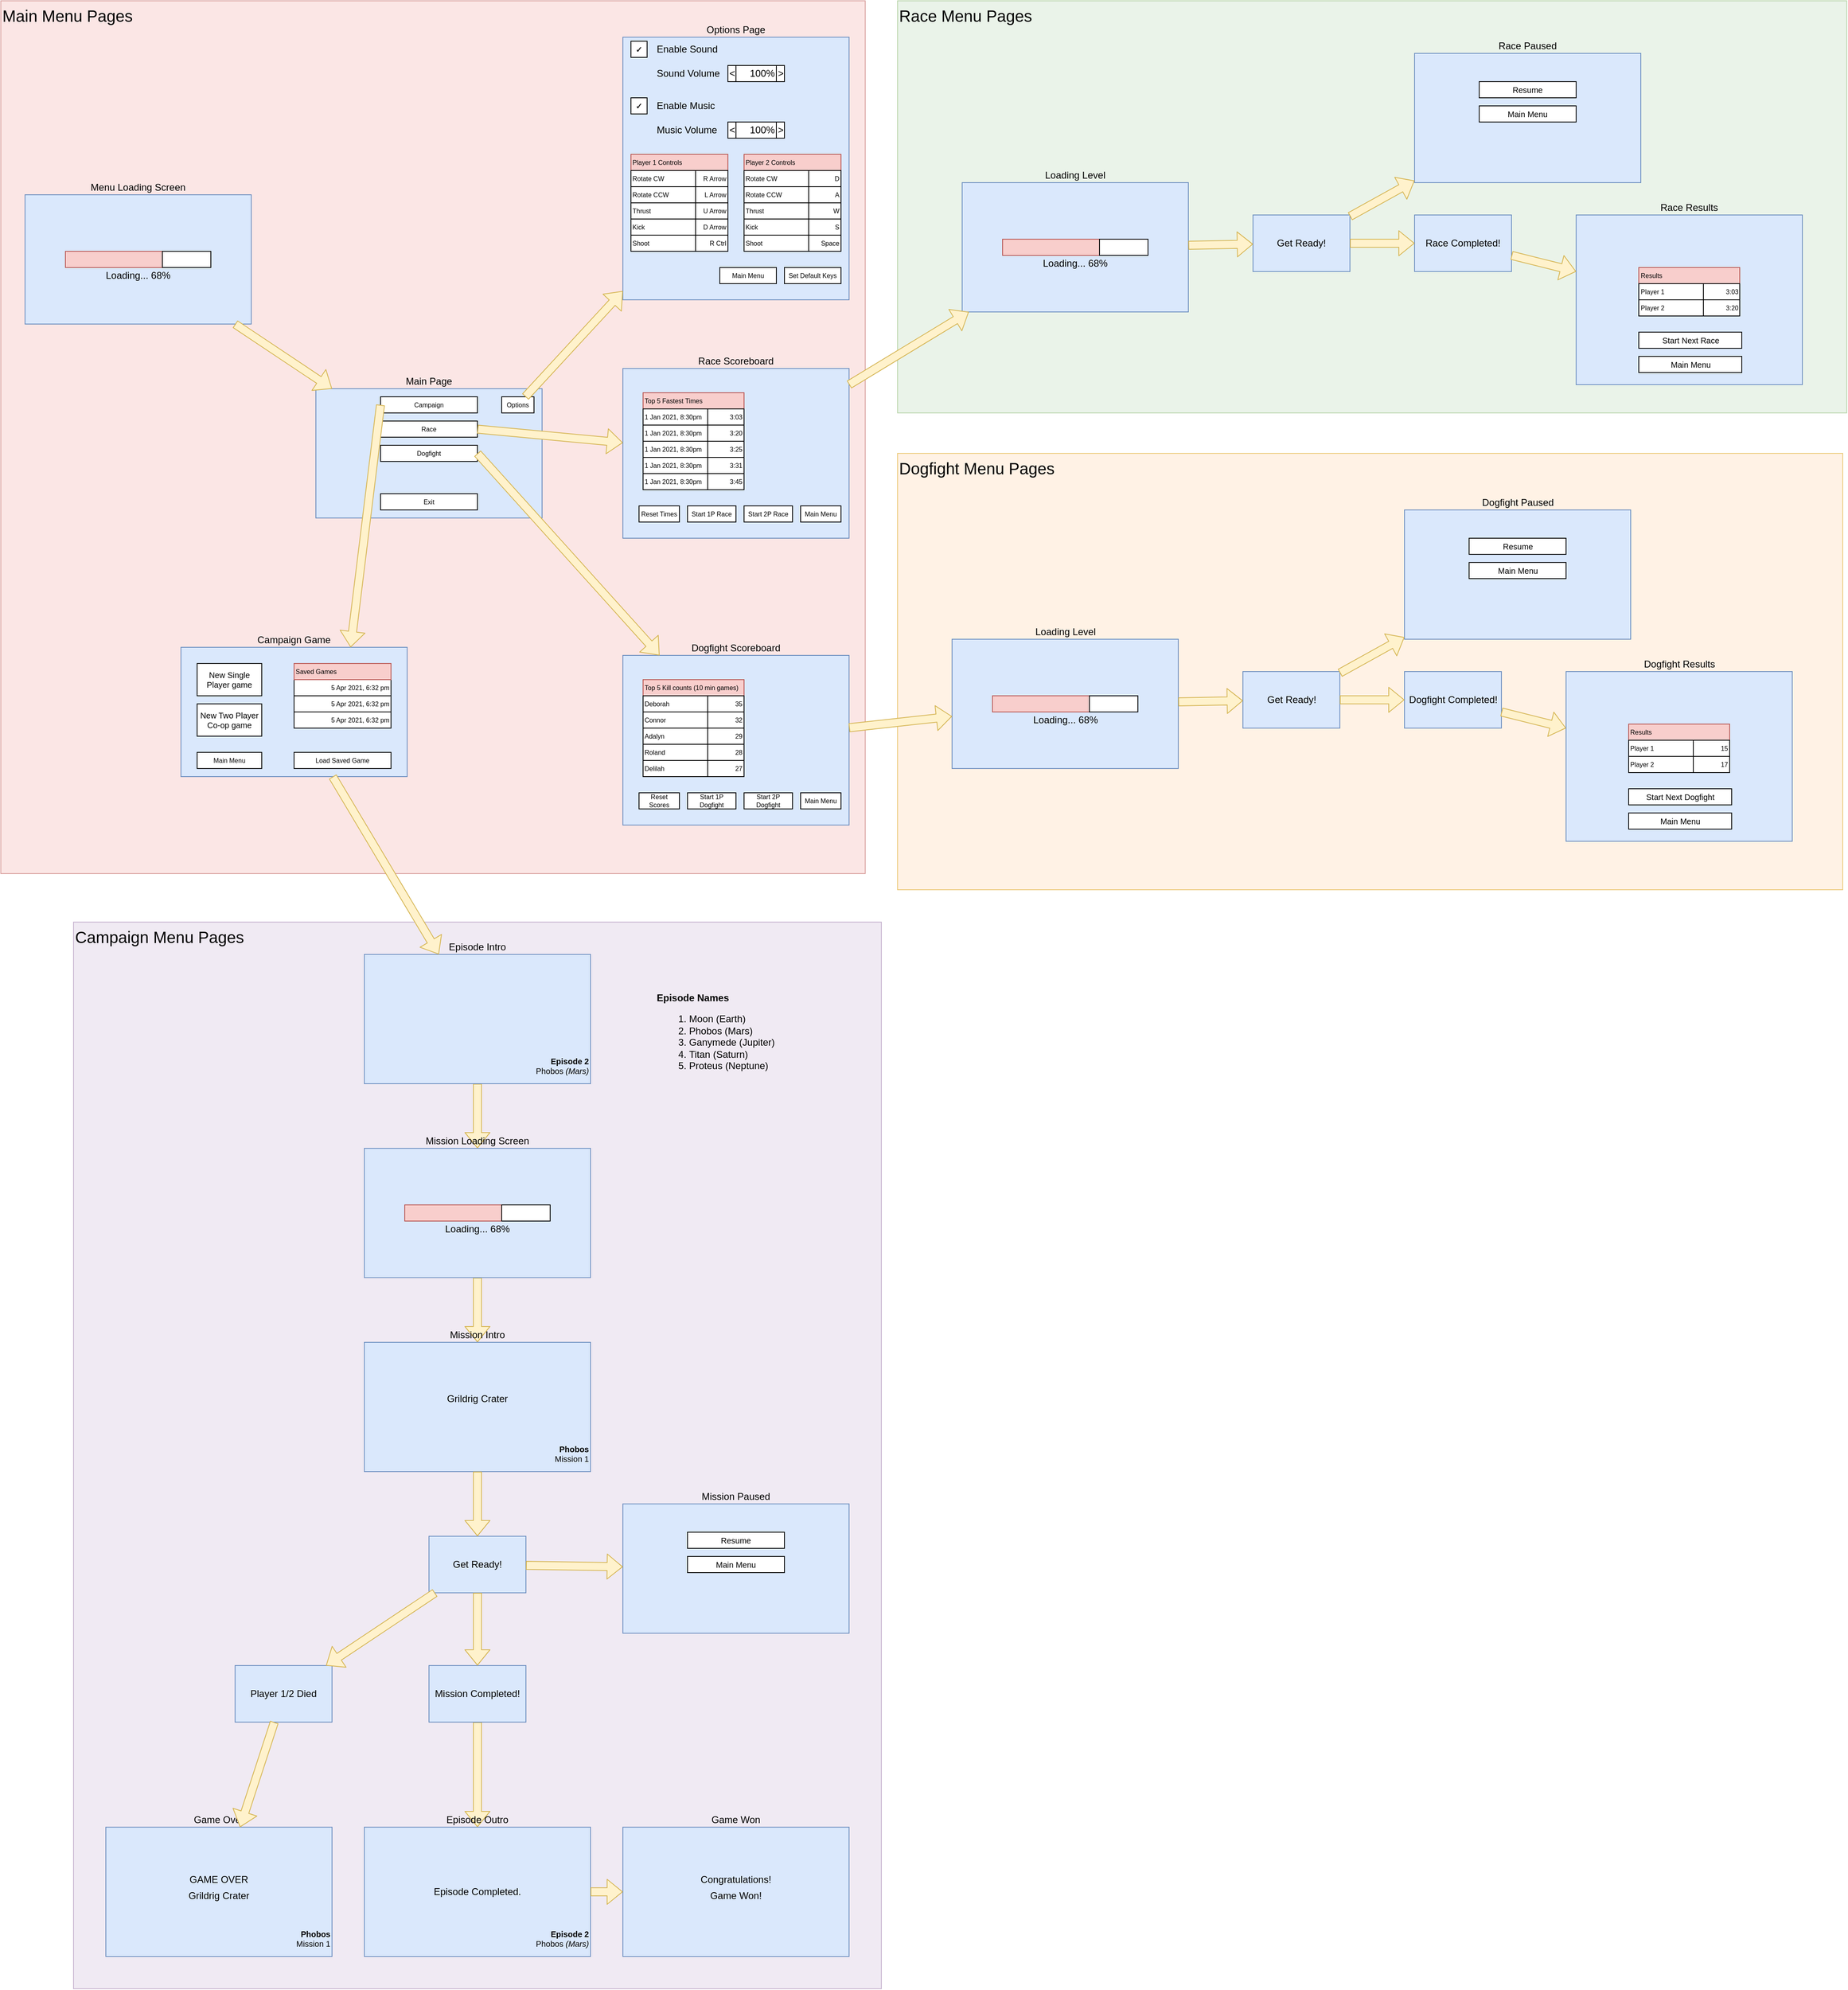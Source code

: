 <mxfile version="15.2.7" type="device"><diagram id="BIoFn7b6E6a0f0abZGOr" name="Page-1"><mxGraphModel dx="2031" dy="2331" grid="1" gridSize="10" guides="1" tooltips="1" connect="1" arrows="1" fold="1" page="1" pageScale="1" pageWidth="850" pageHeight="1100" math="0" shadow="0"><root><mxCell id="0"/><mxCell id="1" parent="0"/><mxCell id="xV7xdSCXI7Zi-Bs2GTzr-206" value="Campaign Menu Pages" style="rounded=0;whiteSpace=wrap;html=1;labelBackgroundColor=none;fontSize=20;fillColor=#e1d5e7;align=left;verticalAlign=top;strokeColor=#9673a6;opacity=50;" parent="1" vertex="1"><mxGeometry x="120" y="80" width="1000" height="1320" as="geometry"/></mxCell><mxCell id="xV7xdSCXI7Zi-Bs2GTzr-191" value="" style="shape=flexArrow;endArrow=classic;html=1;fillColor=#fff2cc;strokeColor=#d6b656;" parent="1" source="xV7xdSCXI7Zi-Bs2GTzr-157" target="xV7xdSCXI7Zi-Bs2GTzr-162" edge="1"><mxGeometry width="50" height="50" relative="1" as="geometry"><mxPoint x="748.333" y="50" as="sourcePoint"/><mxPoint x="681.667" y="130" as="targetPoint"/></mxGeometry></mxCell><mxCell id="xV7xdSCXI7Zi-Bs2GTzr-192" value="" style="shape=flexArrow;endArrow=classic;html=1;fillColor=#fff2cc;strokeColor=#d6b656;" parent="1" source="xV7xdSCXI7Zi-Bs2GTzr-162" target="xV7xdSCXI7Zi-Bs2GTzr-167" edge="1"><mxGeometry width="50" height="50" relative="1" as="geometry"><mxPoint x="604.5" y="520" as="sourcePoint"/><mxPoint x="604.5" y="600" as="targetPoint"/></mxGeometry></mxCell><mxCell id="xV7xdSCXI7Zi-Bs2GTzr-200" value="" style="shape=flexArrow;endArrow=classic;html=1;fillColor=#fff2cc;strokeColor=#d6b656;" parent="1" source="xV7xdSCXI7Zi-Bs2GTzr-171" target="xV7xdSCXI7Zi-Bs2GTzr-183" edge="1"><mxGeometry width="50" height="50" relative="1" as="geometry"><mxPoint x="544.31" y="1100" as="sourcePoint"/><mxPoint x="544.31" y="1190" as="targetPoint"/></mxGeometry></mxCell><mxCell id="xV7xdSCXI7Zi-Bs2GTzr-183" value="Episode Outro" style="rounded=0;whiteSpace=wrap;html=1;labelPosition=center;verticalLabelPosition=top;align=center;verticalAlign=bottom;fillColor=#dae8fc;strokeColor=#6c8ebf;" parent="1" vertex="1"><mxGeometry x="480" y="1200" width="280" height="160" as="geometry"/></mxCell><mxCell id="xV7xdSCXI7Zi-Bs2GTzr-186" value="Game Won" style="rounded=0;whiteSpace=wrap;html=1;labelPosition=center;verticalLabelPosition=top;align=center;verticalAlign=bottom;fillColor=#dae8fc;strokeColor=#6c8ebf;" parent="1" vertex="1"><mxGeometry x="800" y="1200" width="280" height="160" as="geometry"/></mxCell><mxCell id="xV7xdSCXI7Zi-Bs2GTzr-172" value="Mission Paused" style="rounded=0;whiteSpace=wrap;html=1;labelPosition=center;verticalLabelPosition=top;align=center;verticalAlign=bottom;fillColor=#dae8fc;strokeColor=#6c8ebf;" parent="1" vertex="1"><mxGeometry x="800" y="800" width="280" height="160" as="geometry"/></mxCell><mxCell id="xV7xdSCXI7Zi-Bs2GTzr-176" value="Game Over" style="rounded=0;whiteSpace=wrap;html=1;labelPosition=center;verticalLabelPosition=top;align=center;verticalAlign=bottom;fillColor=#dae8fc;strokeColor=#6c8ebf;" parent="1" vertex="1"><mxGeometry x="160" y="1200" width="280" height="160" as="geometry"/></mxCell><mxCell id="xV7xdSCXI7Zi-Bs2GTzr-157" value="Episode Intro" style="rounded=0;whiteSpace=wrap;html=1;labelPosition=center;verticalLabelPosition=top;align=center;verticalAlign=bottom;fillColor=#dae8fc;strokeColor=#6c8ebf;" parent="1" vertex="1"><mxGeometry x="480" y="120" width="280" height="160" as="geometry"/></mxCell><mxCell id="xV7xdSCXI7Zi-Bs2GTzr-162" value="Mission Loading Screen" style="rounded=0;whiteSpace=wrap;html=1;labelPosition=center;verticalLabelPosition=top;align=center;verticalAlign=bottom;fillColor=#dae8fc;strokeColor=#6c8ebf;" parent="1" vertex="1"><mxGeometry x="480" y="360" width="280" height="160" as="geometry"/></mxCell><mxCell id="xV7xdSCXI7Zi-Bs2GTzr-167" value="Mission Intro" style="rounded=0;whiteSpace=wrap;html=1;labelPosition=center;verticalLabelPosition=top;align=center;verticalAlign=bottom;fillColor=#dae8fc;strokeColor=#6c8ebf;" parent="1" vertex="1"><mxGeometry x="480" y="600" width="280" height="160" as="geometry"/></mxCell><mxCell id="xV7xdSCXI7Zi-Bs2GTzr-205" value="Dogfight Menu Pages" style="rounded=0;whiteSpace=wrap;html=1;labelBackgroundColor=none;fontSize=20;fillColor=#ffe6cc;align=left;verticalAlign=top;strokeColor=#d79b00;opacity=50;" parent="1" vertex="1"><mxGeometry x="1140" y="-500" width="1170" height="540" as="geometry"/></mxCell><mxCell id="xV7xdSCXI7Zi-Bs2GTzr-204" value="Race Menu Pages" style="rounded=0;whiteSpace=wrap;html=1;labelBackgroundColor=none;fontSize=20;fillColor=#d5e8d4;align=left;verticalAlign=top;strokeColor=#82b366;opacity=50;" parent="1" vertex="1"><mxGeometry x="1140" y="-1060" width="1175" height="510" as="geometry"/></mxCell><mxCell id="xV7xdSCXI7Zi-Bs2GTzr-201" value="Main Menu Pages" style="rounded=0;whiteSpace=wrap;html=1;labelBackgroundColor=none;fontSize=20;fillColor=#f8cecc;align=left;verticalAlign=top;strokeColor=#b85450;opacity=50;" parent="1" vertex="1"><mxGeometry x="30" y="-1060" width="1070" height="1080" as="geometry"/></mxCell><mxCell id="xV7xdSCXI7Zi-Bs2GTzr-1" value="Menu Loading Screen" style="rounded=0;whiteSpace=wrap;html=1;labelPosition=center;verticalLabelPosition=top;align=center;verticalAlign=bottom;fillColor=#dae8fc;strokeColor=#6c8ebf;" parent="1" vertex="1"><mxGeometry x="60" y="-820" width="280" height="160" as="geometry"/></mxCell><mxCell id="xV7xdSCXI7Zi-Bs2GTzr-2" value="" style="rounded=0;whiteSpace=wrap;html=1;fillColor=#f8cecc;strokeColor=#b85450;" parent="1" vertex="1"><mxGeometry x="110" y="-750" width="120" height="20" as="geometry"/></mxCell><mxCell id="xV7xdSCXI7Zi-Bs2GTzr-3" value="" style="rounded=0;whiteSpace=wrap;html=1;" parent="1" vertex="1"><mxGeometry x="230" y="-750" width="60" height="20" as="geometry"/></mxCell><mxCell id="xV7xdSCXI7Zi-Bs2GTzr-4" value="Loading... 68%" style="text;html=1;strokeColor=none;fillColor=none;align=center;verticalAlign=middle;whiteSpace=wrap;rounded=0;" parent="1" vertex="1"><mxGeometry x="110" y="-730" width="180" height="20" as="geometry"/></mxCell><mxCell id="xV7xdSCXI7Zi-Bs2GTzr-5" value="Main Page" style="rounded=0;whiteSpace=wrap;html=1;labelPosition=center;verticalLabelPosition=top;align=center;verticalAlign=bottom;fillColor=#dae8fc;strokeColor=#6c8ebf;" parent="1" vertex="1"><mxGeometry x="420" y="-580" width="280" height="160" as="geometry"/></mxCell><mxCell id="xV7xdSCXI7Zi-Bs2GTzr-6" value="" style="shape=flexArrow;endArrow=classic;html=1;fillColor=#fff2cc;strokeColor=#d6b656;" parent="1" source="xV7xdSCXI7Zi-Bs2GTzr-1" target="xV7xdSCXI7Zi-Bs2GTzr-5" edge="1"><mxGeometry width="50" height="50" relative="1" as="geometry"><mxPoint x="430" y="-250" as="sourcePoint"/><mxPoint x="480" y="-300" as="targetPoint"/></mxGeometry></mxCell><mxCell id="xV7xdSCXI7Zi-Bs2GTzr-7" value="&lt;font style=&quot;font-size: 8px;&quot;&gt;Campaign&lt;/font&gt;" style="rounded=0;whiteSpace=wrap;html=1;fontSize=8;" parent="1" vertex="1"><mxGeometry x="500" y="-570" width="120" height="20" as="geometry"/></mxCell><mxCell id="xV7xdSCXI7Zi-Bs2GTzr-9" value="&lt;font style=&quot;font-size: 8px;&quot;&gt;Race&lt;/font&gt;" style="rounded=0;whiteSpace=wrap;html=1;fontSize=8;" parent="1" vertex="1"><mxGeometry x="500" y="-540" width="120" height="20" as="geometry"/></mxCell><mxCell id="xV7xdSCXI7Zi-Bs2GTzr-10" value="&lt;font style=&quot;font-size: 8px;&quot;&gt;Dogfight&lt;/font&gt;" style="rounded=0;whiteSpace=wrap;html=1;fontSize=8;" parent="1" vertex="1"><mxGeometry x="500" y="-510" width="120" height="20" as="geometry"/></mxCell><mxCell id="xV7xdSCXI7Zi-Bs2GTzr-11" value="&lt;font style=&quot;font-size: 8px;&quot;&gt;Options&lt;/font&gt;" style="rounded=0;whiteSpace=wrap;html=1;fontSize=8;" parent="1" vertex="1"><mxGeometry x="650" y="-570" width="40" height="20" as="geometry"/></mxCell><mxCell id="xV7xdSCXI7Zi-Bs2GTzr-12" value="&lt;font style=&quot;font-size: 8px;&quot;&gt;Exit&lt;/font&gt;" style="rounded=0;whiteSpace=wrap;html=1;fontSize=8;" parent="1" vertex="1"><mxGeometry x="500" y="-450" width="120" height="20" as="geometry"/></mxCell><mxCell id="xV7xdSCXI7Zi-Bs2GTzr-13" value="Options Page" style="rounded=0;whiteSpace=wrap;html=1;labelPosition=center;verticalLabelPosition=top;align=center;verticalAlign=bottom;fillColor=#dae8fc;strokeColor=#6c8ebf;" parent="1" vertex="1"><mxGeometry x="800" y="-1015" width="280" height="325" as="geometry"/></mxCell><mxCell id="xV7xdSCXI7Zi-Bs2GTzr-14" value="" style="shape=flexArrow;endArrow=classic;html=1;fillColor=#fff2cc;strokeColor=#d6b656;" parent="1" source="xV7xdSCXI7Zi-Bs2GTzr-11" target="xV7xdSCXI7Zi-Bs2GTzr-13" edge="1"><mxGeometry width="50" height="50" relative="1" as="geometry"><mxPoint x="730" y="-370" as="sourcePoint"/><mxPoint x="780" y="-420" as="targetPoint"/></mxGeometry></mxCell><mxCell id="xV7xdSCXI7Zi-Bs2GTzr-15" value="&lt;span style=&quot;color: rgb(34 , 34 , 34) ; font-family: &amp;#34;arial&amp;#34; , sans-serif ; font-weight: 700&quot;&gt;&lt;font style=&quot;font-size: 10px&quot;&gt;✓&lt;/font&gt;&lt;/span&gt;" style="rounded=0;whiteSpace=wrap;html=1;fillColor=default;labelBackgroundColor=none;" parent="1" vertex="1"><mxGeometry x="810" y="-1010" width="20" height="20" as="geometry"/></mxCell><mxCell id="xV7xdSCXI7Zi-Bs2GTzr-16" value="Enable Sound" style="text;html=1;strokeColor=none;fillColor=none;align=left;verticalAlign=middle;whiteSpace=wrap;rounded=0;" parent="1" vertex="1"><mxGeometry x="840" y="-1010" width="90" height="20" as="geometry"/></mxCell><mxCell id="xV7xdSCXI7Zi-Bs2GTzr-17" value="&amp;lt;" style="rounded=0;whiteSpace=wrap;html=1;align=left;" parent="1" vertex="1"><mxGeometry x="930" y="-980" width="10" height="20" as="geometry"/></mxCell><mxCell id="xV7xdSCXI7Zi-Bs2GTzr-18" value="100%" style="rounded=0;whiteSpace=wrap;html=1;align=right;" parent="1" vertex="1"><mxGeometry x="940" y="-980" width="50" height="20" as="geometry"/></mxCell><mxCell id="xV7xdSCXI7Zi-Bs2GTzr-19" value="&amp;gt;" style="rounded=0;whiteSpace=wrap;html=1;align=left;" parent="1" vertex="1"><mxGeometry x="990" y="-980" width="10" height="20" as="geometry"/></mxCell><mxCell id="xV7xdSCXI7Zi-Bs2GTzr-20" value="Sound Volume" style="text;html=1;strokeColor=none;fillColor=none;align=left;verticalAlign=middle;whiteSpace=wrap;rounded=0;" parent="1" vertex="1"><mxGeometry x="840" y="-980" width="90" height="20" as="geometry"/></mxCell><mxCell id="xV7xdSCXI7Zi-Bs2GTzr-21" value="&lt;span style=&quot;color: rgb(34 , 34 , 34) ; font-family: &amp;#34;arial&amp;#34; , sans-serif ; font-weight: 700 ; background-color: rgb(255 , 255 , 255)&quot;&gt;&lt;font style=&quot;font-size: 10px&quot;&gt;✓&lt;/font&gt;&lt;/span&gt;" style="rounded=0;whiteSpace=wrap;html=1;" parent="1" vertex="1"><mxGeometry x="810" y="-940" width="20" height="20" as="geometry"/></mxCell><mxCell id="xV7xdSCXI7Zi-Bs2GTzr-22" value="Enable Music" style="text;html=1;strokeColor=none;fillColor=none;align=left;verticalAlign=middle;whiteSpace=wrap;rounded=0;" parent="1" vertex="1"><mxGeometry x="840" y="-940" width="90" height="20" as="geometry"/></mxCell><mxCell id="xV7xdSCXI7Zi-Bs2GTzr-23" value="&amp;lt;" style="rounded=0;whiteSpace=wrap;html=1;align=left;" parent="1" vertex="1"><mxGeometry x="930" y="-910" width="10" height="20" as="geometry"/></mxCell><mxCell id="xV7xdSCXI7Zi-Bs2GTzr-24" value="100%" style="rounded=0;whiteSpace=wrap;html=1;align=right;" parent="1" vertex="1"><mxGeometry x="940" y="-910" width="50" height="20" as="geometry"/></mxCell><mxCell id="xV7xdSCXI7Zi-Bs2GTzr-25" value="&amp;gt;" style="rounded=0;whiteSpace=wrap;html=1;align=left;" parent="1" vertex="1"><mxGeometry x="990" y="-910" width="10" height="20" as="geometry"/></mxCell><mxCell id="xV7xdSCXI7Zi-Bs2GTzr-26" value="Music Volume" style="text;html=1;strokeColor=none;fillColor=none;align=left;verticalAlign=middle;whiteSpace=wrap;rounded=0;" parent="1" vertex="1"><mxGeometry x="840" y="-910" width="90" height="20" as="geometry"/></mxCell><mxCell id="xV7xdSCXI7Zi-Bs2GTzr-27" value="Player 1 Controls" style="rounded=0;whiteSpace=wrap;html=1;align=left;fillColor=#f8cecc;strokeColor=#b85450;fontSize=8;" parent="1" vertex="1"><mxGeometry x="810" y="-870" width="120" height="20" as="geometry"/></mxCell><mxCell id="xV7xdSCXI7Zi-Bs2GTzr-28" value="Player 2 Controls" style="rounded=0;whiteSpace=wrap;html=1;align=left;fillColor=#f8cecc;strokeColor=#b85450;fontSize=8;" parent="1" vertex="1"><mxGeometry x="950" y="-870" width="120" height="20" as="geometry"/></mxCell><mxCell id="xV7xdSCXI7Zi-Bs2GTzr-29" value="Rotate CW" style="rounded=0;whiteSpace=wrap;html=1;align=left;fontSize=8;" parent="1" vertex="1"><mxGeometry x="810" y="-850" width="80" height="20" as="geometry"/></mxCell><mxCell id="xV7xdSCXI7Zi-Bs2GTzr-30" value="R Arrow" style="rounded=0;whiteSpace=wrap;html=1;align=right;fontSize=8;" parent="1" vertex="1"><mxGeometry x="890" y="-850" width="40" height="20" as="geometry"/></mxCell><mxCell id="xV7xdSCXI7Zi-Bs2GTzr-31" value="Rotate CCW" style="rounded=0;whiteSpace=wrap;html=1;align=left;fontSize=8;" parent="1" vertex="1"><mxGeometry x="810" y="-830" width="80" height="20" as="geometry"/></mxCell><mxCell id="xV7xdSCXI7Zi-Bs2GTzr-32" value="L Arrow" style="rounded=0;whiteSpace=wrap;html=1;align=right;fontSize=8;" parent="1" vertex="1"><mxGeometry x="890" y="-830" width="40" height="20" as="geometry"/></mxCell><mxCell id="xV7xdSCXI7Zi-Bs2GTzr-33" value="Thrust" style="rounded=0;whiteSpace=wrap;html=1;align=left;fontSize=8;" parent="1" vertex="1"><mxGeometry x="810" y="-810" width="80" height="20" as="geometry"/></mxCell><mxCell id="xV7xdSCXI7Zi-Bs2GTzr-34" value="U Arrow" style="rounded=0;whiteSpace=wrap;html=1;align=right;fontSize=8;" parent="1" vertex="1"><mxGeometry x="890" y="-810" width="40" height="20" as="geometry"/></mxCell><mxCell id="xV7xdSCXI7Zi-Bs2GTzr-35" value="Shoot" style="rounded=0;whiteSpace=wrap;html=1;align=left;fontSize=8;" parent="1" vertex="1"><mxGeometry x="810" y="-770" width="80" height="20" as="geometry"/></mxCell><mxCell id="xV7xdSCXI7Zi-Bs2GTzr-36" value="R Ctrl" style="rounded=0;whiteSpace=wrap;html=1;align=right;fontSize=8;" parent="1" vertex="1"><mxGeometry x="890" y="-770" width="40" height="20" as="geometry"/></mxCell><mxCell id="xV7xdSCXI7Zi-Bs2GTzr-37" value="Kick" style="rounded=0;whiteSpace=wrap;html=1;align=left;fontSize=8;" parent="1" vertex="1"><mxGeometry x="810" y="-790" width="80" height="20" as="geometry"/></mxCell><mxCell id="xV7xdSCXI7Zi-Bs2GTzr-38" value="D Arrow" style="rounded=0;whiteSpace=wrap;html=1;align=right;fontSize=8;" parent="1" vertex="1"><mxGeometry x="890" y="-790" width="40" height="20" as="geometry"/></mxCell><mxCell id="xV7xdSCXI7Zi-Bs2GTzr-39" value="Rotate CW" style="rounded=0;whiteSpace=wrap;html=1;align=left;fontSize=8;" parent="1" vertex="1"><mxGeometry x="950" y="-850" width="80" height="20" as="geometry"/></mxCell><mxCell id="xV7xdSCXI7Zi-Bs2GTzr-40" value="D" style="rounded=0;whiteSpace=wrap;html=1;align=right;fontSize=8;" parent="1" vertex="1"><mxGeometry x="1030" y="-850" width="40" height="20" as="geometry"/></mxCell><mxCell id="xV7xdSCXI7Zi-Bs2GTzr-41" value="Rotate CCW" style="rounded=0;whiteSpace=wrap;html=1;align=left;fontSize=8;" parent="1" vertex="1"><mxGeometry x="950" y="-830" width="80" height="20" as="geometry"/></mxCell><mxCell id="xV7xdSCXI7Zi-Bs2GTzr-42" value="A" style="rounded=0;whiteSpace=wrap;html=1;align=right;fontSize=8;" parent="1" vertex="1"><mxGeometry x="1030" y="-830" width="40" height="20" as="geometry"/></mxCell><mxCell id="xV7xdSCXI7Zi-Bs2GTzr-43" value="Thrust" style="rounded=0;whiteSpace=wrap;html=1;align=left;fontSize=8;" parent="1" vertex="1"><mxGeometry x="950" y="-810" width="80" height="20" as="geometry"/></mxCell><mxCell id="xV7xdSCXI7Zi-Bs2GTzr-44" value="W" style="rounded=0;whiteSpace=wrap;html=1;align=right;fontSize=8;" parent="1" vertex="1"><mxGeometry x="1030" y="-810" width="40" height="20" as="geometry"/></mxCell><mxCell id="xV7xdSCXI7Zi-Bs2GTzr-45" value="Shoot" style="rounded=0;whiteSpace=wrap;html=1;align=left;fontSize=8;" parent="1" vertex="1"><mxGeometry x="950" y="-770" width="80" height="20" as="geometry"/></mxCell><mxCell id="xV7xdSCXI7Zi-Bs2GTzr-46" value="Space" style="rounded=0;whiteSpace=wrap;html=1;align=right;fontSize=8;" parent="1" vertex="1"><mxGeometry x="1030" y="-770" width="40" height="20" as="geometry"/></mxCell><mxCell id="xV7xdSCXI7Zi-Bs2GTzr-47" value="Kick" style="rounded=0;whiteSpace=wrap;html=1;align=left;fontSize=8;" parent="1" vertex="1"><mxGeometry x="950" y="-790" width="80" height="20" as="geometry"/></mxCell><mxCell id="xV7xdSCXI7Zi-Bs2GTzr-48" value="S" style="rounded=0;whiteSpace=wrap;html=1;align=right;fontSize=8;" parent="1" vertex="1"><mxGeometry x="1030" y="-790" width="40" height="20" as="geometry"/></mxCell><mxCell id="xV7xdSCXI7Zi-Bs2GTzr-49" value="Race Scoreboard" style="rounded=0;whiteSpace=wrap;html=1;labelPosition=center;verticalLabelPosition=top;align=center;verticalAlign=bottom;fillColor=#dae8fc;strokeColor=#6c8ebf;" parent="1" vertex="1"><mxGeometry x="800" y="-605" width="280" height="210" as="geometry"/></mxCell><mxCell id="xV7xdSCXI7Zi-Bs2GTzr-50" value="&lt;span style=&quot;font-size: 8px&quot;&gt;Set Default Keys&lt;/span&gt;" style="rounded=0;whiteSpace=wrap;html=1;fontSize=8;" parent="1" vertex="1"><mxGeometry x="1000" y="-730" width="70" height="20" as="geometry"/></mxCell><mxCell id="xV7xdSCXI7Zi-Bs2GTzr-53" value="Top 5 Fastest Times" style="rounded=0;whiteSpace=wrap;html=1;align=left;fillColor=#f8cecc;strokeColor=#b85450;fontSize=8;" parent="1" vertex="1"><mxGeometry x="825" y="-575" width="125" height="20" as="geometry"/></mxCell><mxCell id="xV7xdSCXI7Zi-Bs2GTzr-54" value="1 Jan 2021, 8:30pm" style="rounded=0;whiteSpace=wrap;html=1;align=left;fontSize=8;" parent="1" vertex="1"><mxGeometry x="825" y="-555" width="80" height="20" as="geometry"/></mxCell><mxCell id="xV7xdSCXI7Zi-Bs2GTzr-55" value="1 Jan 2021, 8:30pm" style="rounded=0;whiteSpace=wrap;html=1;align=left;fontSize=8;" parent="1" vertex="1"><mxGeometry x="825" y="-535" width="80" height="20" as="geometry"/></mxCell><mxCell id="xV7xdSCXI7Zi-Bs2GTzr-56" value="1 Jan 2021, 8:30pm" style="rounded=0;whiteSpace=wrap;html=1;align=left;fontSize=8;" parent="1" vertex="1"><mxGeometry x="825" y="-515" width="80" height="20" as="geometry"/></mxCell><mxCell id="xV7xdSCXI7Zi-Bs2GTzr-57" value="1 Jan 2021, 8:30pm" style="rounded=0;whiteSpace=wrap;html=1;align=left;fontSize=8;" parent="1" vertex="1"><mxGeometry x="825" y="-495" width="80" height="20" as="geometry"/></mxCell><mxCell id="xV7xdSCXI7Zi-Bs2GTzr-58" value="1 Jan 2021, 8:30pm" style="rounded=0;whiteSpace=wrap;html=1;align=left;fontSize=8;" parent="1" vertex="1"><mxGeometry x="825" y="-475" width="80" height="20" as="geometry"/></mxCell><mxCell id="xV7xdSCXI7Zi-Bs2GTzr-59" value="3:03" style="rounded=0;whiteSpace=wrap;html=1;align=right;fontSize=8;" parent="1" vertex="1"><mxGeometry x="905" y="-555" width="45" height="20" as="geometry"/></mxCell><mxCell id="xV7xdSCXI7Zi-Bs2GTzr-60" value="3:20" style="rounded=0;whiteSpace=wrap;html=1;align=right;fontSize=8;" parent="1" vertex="1"><mxGeometry x="905" y="-535" width="45" height="20" as="geometry"/></mxCell><mxCell id="xV7xdSCXI7Zi-Bs2GTzr-61" value="3:25" style="rounded=0;whiteSpace=wrap;html=1;align=right;fontSize=8;" parent="1" vertex="1"><mxGeometry x="905" y="-515" width="45" height="20" as="geometry"/></mxCell><mxCell id="xV7xdSCXI7Zi-Bs2GTzr-62" value="3:31" style="rounded=0;whiteSpace=wrap;html=1;align=right;fontSize=8;" parent="1" vertex="1"><mxGeometry x="905" y="-495" width="45" height="20" as="geometry"/></mxCell><mxCell id="xV7xdSCXI7Zi-Bs2GTzr-63" value="3:45" style="rounded=0;whiteSpace=wrap;html=1;align=right;fontSize=8;" parent="1" vertex="1"><mxGeometry x="905" y="-475" width="45" height="20" as="geometry"/></mxCell><mxCell id="xV7xdSCXI7Zi-Bs2GTzr-64" value="&lt;span style=&quot;font-size: 8px&quot;&gt;Start 1P Race&lt;/span&gt;" style="rounded=0;whiteSpace=wrap;html=1;fontSize=8;" parent="1" vertex="1"><mxGeometry x="880" y="-435" width="60" height="20" as="geometry"/></mxCell><mxCell id="xV7xdSCXI7Zi-Bs2GTzr-65" value="&lt;span style=&quot;font-size: 8px&quot;&gt;Start 2P Race&lt;/span&gt;" style="rounded=0;whiteSpace=wrap;html=1;fontSize=8;" parent="1" vertex="1"><mxGeometry x="950" y="-435" width="60" height="20" as="geometry"/></mxCell><mxCell id="xV7xdSCXI7Zi-Bs2GTzr-66" value="&lt;span style=&quot;font-size: 8px&quot;&gt;Main Menu&lt;/span&gt;" style="rounded=0;whiteSpace=wrap;html=1;fontSize=8;" parent="1" vertex="1"><mxGeometry x="1020" y="-435" width="50" height="20" as="geometry"/></mxCell><mxCell id="xV7xdSCXI7Zi-Bs2GTzr-67" value="&lt;span style=&quot;font-size: 8px&quot;&gt;Reset Times&lt;/span&gt;" style="rounded=0;whiteSpace=wrap;html=1;fontSize=8;" parent="1" vertex="1"><mxGeometry x="820" y="-435" width="50" height="20" as="geometry"/></mxCell><mxCell id="xV7xdSCXI7Zi-Bs2GTzr-68" value="" style="shape=flexArrow;endArrow=classic;html=1;fontSize=8;fillColor=#fff2cc;strokeColor=#d6b656;exitX=1;exitY=0.5;exitDx=0;exitDy=0;" parent="1" source="xV7xdSCXI7Zi-Bs2GTzr-9" target="xV7xdSCXI7Zi-Bs2GTzr-49" edge="1"><mxGeometry width="50" height="50" relative="1" as="geometry"><mxPoint x="440" y="-180" as="sourcePoint"/><mxPoint x="490" y="-230" as="targetPoint"/><Array as="points"/></mxGeometry></mxCell><mxCell id="xV7xdSCXI7Zi-Bs2GTzr-69" value="Dogfight Scoreboard" style="rounded=0;whiteSpace=wrap;html=1;labelPosition=center;verticalLabelPosition=top;align=center;verticalAlign=bottom;fillColor=#dae8fc;strokeColor=#6c8ebf;" parent="1" vertex="1"><mxGeometry x="800" y="-250" width="280" height="210" as="geometry"/></mxCell><mxCell id="xV7xdSCXI7Zi-Bs2GTzr-70" value="Top 5 Kill counts (10 min games)" style="rounded=0;whiteSpace=wrap;html=1;align=left;fillColor=#f8cecc;strokeColor=#b85450;fontSize=8;" parent="1" vertex="1"><mxGeometry x="825" y="-220" width="125" height="20" as="geometry"/></mxCell><mxCell id="xV7xdSCXI7Zi-Bs2GTzr-71" value="Deborah" style="rounded=0;whiteSpace=wrap;html=1;align=left;fontSize=8;" parent="1" vertex="1"><mxGeometry x="825" y="-200" width="80" height="20" as="geometry"/></mxCell><mxCell id="xV7xdSCXI7Zi-Bs2GTzr-72" value="Connor" style="rounded=0;whiteSpace=wrap;html=1;align=left;fontSize=8;" parent="1" vertex="1"><mxGeometry x="825" y="-180" width="80" height="20" as="geometry"/></mxCell><mxCell id="xV7xdSCXI7Zi-Bs2GTzr-73" value="Adalyn" style="rounded=0;whiteSpace=wrap;html=1;align=left;fontSize=8;" parent="1" vertex="1"><mxGeometry x="825" y="-160" width="80" height="20" as="geometry"/></mxCell><mxCell id="xV7xdSCXI7Zi-Bs2GTzr-74" value="Roland" style="rounded=0;whiteSpace=wrap;html=1;align=left;fontSize=8;" parent="1" vertex="1"><mxGeometry x="825" y="-140" width="80" height="20" as="geometry"/></mxCell><mxCell id="xV7xdSCXI7Zi-Bs2GTzr-75" value="Delilah" style="rounded=0;whiteSpace=wrap;html=1;align=left;fontSize=8;" parent="1" vertex="1"><mxGeometry x="825" y="-120" width="80" height="20" as="geometry"/></mxCell><mxCell id="xV7xdSCXI7Zi-Bs2GTzr-76" value="35" style="rounded=0;whiteSpace=wrap;html=1;align=right;fontSize=8;" parent="1" vertex="1"><mxGeometry x="905" y="-200" width="45" height="20" as="geometry"/></mxCell><mxCell id="xV7xdSCXI7Zi-Bs2GTzr-77" value="32" style="rounded=0;whiteSpace=wrap;html=1;align=right;fontSize=8;" parent="1" vertex="1"><mxGeometry x="905" y="-180" width="45" height="20" as="geometry"/></mxCell><mxCell id="xV7xdSCXI7Zi-Bs2GTzr-78" value="29" style="rounded=0;whiteSpace=wrap;html=1;align=right;fontSize=8;" parent="1" vertex="1"><mxGeometry x="905" y="-160" width="45" height="20" as="geometry"/></mxCell><mxCell id="xV7xdSCXI7Zi-Bs2GTzr-79" value="28" style="rounded=0;whiteSpace=wrap;html=1;align=right;fontSize=8;" parent="1" vertex="1"><mxGeometry x="905" y="-140" width="45" height="20" as="geometry"/></mxCell><mxCell id="xV7xdSCXI7Zi-Bs2GTzr-80" value="27" style="rounded=0;whiteSpace=wrap;html=1;align=right;fontSize=8;" parent="1" vertex="1"><mxGeometry x="905" y="-120" width="45" height="20" as="geometry"/></mxCell><mxCell id="xV7xdSCXI7Zi-Bs2GTzr-81" value="&lt;span style=&quot;font-size: 8px;&quot;&gt;Start 1P Dogfight&lt;/span&gt;" style="rounded=0;whiteSpace=wrap;html=1;fontSize=8;" parent="1" vertex="1"><mxGeometry x="880" y="-80" width="60" height="20" as="geometry"/></mxCell><mxCell id="xV7xdSCXI7Zi-Bs2GTzr-82" value="&lt;span style=&quot;font-size: 8px;&quot;&gt;Start 2P Dogfight&lt;/span&gt;" style="rounded=0;whiteSpace=wrap;html=1;fontSize=8;" parent="1" vertex="1"><mxGeometry x="950" y="-80" width="60" height="20" as="geometry"/></mxCell><mxCell id="xV7xdSCXI7Zi-Bs2GTzr-83" value="&lt;span style=&quot;font-size: 8px;&quot;&gt;Main Menu&lt;/span&gt;" style="rounded=0;whiteSpace=wrap;html=1;fontSize=8;" parent="1" vertex="1"><mxGeometry x="1020" y="-80" width="50" height="20" as="geometry"/></mxCell><mxCell id="xV7xdSCXI7Zi-Bs2GTzr-84" value="&lt;font style=&quot;font-size: 8px;&quot;&gt;Reset Scores&lt;/font&gt;" style="rounded=0;whiteSpace=wrap;html=1;fontSize=8;" parent="1" vertex="1"><mxGeometry x="820" y="-80" width="50" height="20" as="geometry"/></mxCell><mxCell id="xV7xdSCXI7Zi-Bs2GTzr-85" value="" style="shape=flexArrow;endArrow=classic;html=1;fontSize=8;fillColor=#fff2cc;strokeColor=#d6b656;exitX=1;exitY=0.5;exitDx=0;exitDy=0;" parent="1" source="xV7xdSCXI7Zi-Bs2GTzr-10" target="xV7xdSCXI7Zi-Bs2GTzr-69" edge="1"><mxGeometry width="50" height="50" relative="1" as="geometry"><mxPoint x="620" y="-500" as="sourcePoint"/><mxPoint x="820.435" y="-250" as="targetPoint"/><Array as="points"/></mxGeometry></mxCell><mxCell id="xV7xdSCXI7Zi-Bs2GTzr-92" value="Loading Level" style="rounded=0;whiteSpace=wrap;html=1;labelPosition=center;verticalLabelPosition=top;align=center;verticalAlign=bottom;fillColor=#dae8fc;strokeColor=#6c8ebf;" parent="1" vertex="1"><mxGeometry x="1220" y="-835" width="280" height="160" as="geometry"/></mxCell><mxCell id="xV7xdSCXI7Zi-Bs2GTzr-93" value="" style="rounded=0;whiteSpace=wrap;html=1;fillColor=#f8cecc;strokeColor=#b85450;" parent="1" vertex="1"><mxGeometry x="1270" y="-765" width="120" height="20" as="geometry"/></mxCell><mxCell id="xV7xdSCXI7Zi-Bs2GTzr-94" value="" style="rounded=0;whiteSpace=wrap;html=1;" parent="1" vertex="1"><mxGeometry x="1390" y="-765" width="60" height="20" as="geometry"/></mxCell><mxCell id="xV7xdSCXI7Zi-Bs2GTzr-95" value="Loading... 68%" style="text;html=1;strokeColor=none;fillColor=none;align=center;verticalAlign=middle;whiteSpace=wrap;rounded=0;" parent="1" vertex="1"><mxGeometry x="1270" y="-745" width="180" height="20" as="geometry"/></mxCell><mxCell id="xV7xdSCXI7Zi-Bs2GTzr-96" value="Get Ready!" style="rounded=0;whiteSpace=wrap;html=1;labelPosition=center;verticalLabelPosition=middle;align=center;verticalAlign=middle;fillColor=#dae8fc;strokeColor=#6c8ebf;" parent="1" vertex="1"><mxGeometry x="1580" y="-795" width="120" height="70" as="geometry"/></mxCell><mxCell id="xV7xdSCXI7Zi-Bs2GTzr-97" value="Race Completed!" style="rounded=0;whiteSpace=wrap;html=1;labelPosition=center;verticalLabelPosition=middle;align=center;verticalAlign=middle;fillColor=#dae8fc;strokeColor=#6c8ebf;" parent="1" vertex="1"><mxGeometry x="1780" y="-795" width="120" height="70" as="geometry"/></mxCell><mxCell id="xV7xdSCXI7Zi-Bs2GTzr-98" value="Race Paused" style="rounded=0;whiteSpace=wrap;html=1;labelPosition=center;verticalLabelPosition=top;align=center;verticalAlign=bottom;fillColor=#dae8fc;strokeColor=#6c8ebf;" parent="1" vertex="1"><mxGeometry x="1780" y="-995" width="280" height="160" as="geometry"/></mxCell><mxCell id="xV7xdSCXI7Zi-Bs2GTzr-99" value="&lt;font style=&quot;font-size: 10px;&quot;&gt;Resume&lt;/font&gt;" style="rounded=0;whiteSpace=wrap;html=1;fontSize=10;" parent="1" vertex="1"><mxGeometry x="1860" y="-960" width="120" height="20" as="geometry"/></mxCell><mxCell id="xV7xdSCXI7Zi-Bs2GTzr-100" value="&lt;font style=&quot;font-size: 10px&quot;&gt;Main Menu&lt;/font&gt;" style="rounded=0;whiteSpace=wrap;html=1;fontSize=10;" parent="1" vertex="1"><mxGeometry x="1860" y="-930" width="120" height="20" as="geometry"/></mxCell><mxCell id="xV7xdSCXI7Zi-Bs2GTzr-101" value="Race Results" style="rounded=0;whiteSpace=wrap;html=1;labelPosition=center;verticalLabelPosition=top;align=center;verticalAlign=bottom;fillColor=#dae8fc;strokeColor=#6c8ebf;" parent="1" vertex="1"><mxGeometry x="1980" y="-795" width="280" height="210" as="geometry"/></mxCell><mxCell id="xV7xdSCXI7Zi-Bs2GTzr-102" value="Results" style="rounded=0;whiteSpace=wrap;html=1;align=left;fillColor=#f8cecc;strokeColor=#b85450;fontSize=8;" parent="1" vertex="1"><mxGeometry x="2057.5" y="-730" width="125" height="20" as="geometry"/></mxCell><mxCell id="xV7xdSCXI7Zi-Bs2GTzr-103" value="Player 1" style="rounded=0;whiteSpace=wrap;html=1;align=left;fontSize=8;" parent="1" vertex="1"><mxGeometry x="2057.5" y="-710" width="80" height="20" as="geometry"/></mxCell><mxCell id="xV7xdSCXI7Zi-Bs2GTzr-104" value="Player 2" style="rounded=0;whiteSpace=wrap;html=1;align=left;fontSize=8;" parent="1" vertex="1"><mxGeometry x="2057.5" y="-690" width="80" height="20" as="geometry"/></mxCell><mxCell id="xV7xdSCXI7Zi-Bs2GTzr-108" value="3:03" style="rounded=0;whiteSpace=wrap;html=1;align=right;fontSize=8;" parent="1" vertex="1"><mxGeometry x="2137.5" y="-710" width="45" height="20" as="geometry"/></mxCell><mxCell id="xV7xdSCXI7Zi-Bs2GTzr-109" value="3:20" style="rounded=0;whiteSpace=wrap;html=1;align=right;fontSize=8;" parent="1" vertex="1"><mxGeometry x="2137.5" y="-690" width="45" height="20" as="geometry"/></mxCell><mxCell id="xV7xdSCXI7Zi-Bs2GTzr-113" value="&lt;span style=&quot;font-size: 10px;&quot;&gt;Start Next Race&lt;/span&gt;" style="rounded=0;whiteSpace=wrap;html=1;fontSize=10;" parent="1" vertex="1"><mxGeometry x="2057.5" y="-650" width="127.5" height="20" as="geometry"/></mxCell><mxCell id="xV7xdSCXI7Zi-Bs2GTzr-117" value="" style="shape=flexArrow;endArrow=classic;html=1;fontSize=10;fillColor=#fff2cc;strokeColor=#d6b656;" parent="1" source="xV7xdSCXI7Zi-Bs2GTzr-49" target="xV7xdSCXI7Zi-Bs2GTzr-92" edge="1"><mxGeometry width="50" height="50" relative="1" as="geometry"><mxPoint x="1580" y="200.19" as="sourcePoint"/><mxPoint x="1740" y="-139.995" as="targetPoint"/></mxGeometry></mxCell><mxCell id="xV7xdSCXI7Zi-Bs2GTzr-118" value="" style="shape=flexArrow;endArrow=classic;html=1;fontSize=10;fillColor=#fff2cc;strokeColor=#d6b656;" parent="1" source="xV7xdSCXI7Zi-Bs2GTzr-92" target="xV7xdSCXI7Zi-Bs2GTzr-96" edge="1"><mxGeometry width="50" height="50" relative="1" as="geometry"><mxPoint x="1560" y="-685.002" as="sourcePoint"/><mxPoint x="1640" y="-690.558" as="targetPoint"/></mxGeometry></mxCell><mxCell id="xV7xdSCXI7Zi-Bs2GTzr-119" value="" style="shape=flexArrow;endArrow=classic;html=1;fontSize=10;fillColor=#fff2cc;strokeColor=#d6b656;" parent="1" source="xV7xdSCXI7Zi-Bs2GTzr-96" target="xV7xdSCXI7Zi-Bs2GTzr-97" edge="1"><mxGeometry width="50" height="50" relative="1" as="geometry"><mxPoint x="1510" y="-747.5" as="sourcePoint"/><mxPoint x="1590" y="-748.929" as="targetPoint"/></mxGeometry></mxCell><mxCell id="xV7xdSCXI7Zi-Bs2GTzr-121" value="" style="shape=flexArrow;endArrow=classic;html=1;fontSize=10;fillColor=#fff2cc;strokeColor=#d6b656;" parent="1" source="xV7xdSCXI7Zi-Bs2GTzr-96" target="xV7xdSCXI7Zi-Bs2GTzr-98" edge="1"><mxGeometry width="50" height="50" relative="1" as="geometry"><mxPoint x="1510" y="-747.5" as="sourcePoint"/><mxPoint x="1590" y="-748.929" as="targetPoint"/></mxGeometry></mxCell><mxCell id="xV7xdSCXI7Zi-Bs2GTzr-122" value="" style="shape=flexArrow;endArrow=classic;html=1;fontSize=10;fillColor=#fff2cc;strokeColor=#d6b656;" parent="1" source="xV7xdSCXI7Zi-Bs2GTzr-97" target="xV7xdSCXI7Zi-Bs2GTzr-101" edge="1"><mxGeometry width="50" height="50" relative="1" as="geometry"><mxPoint x="1710" y="-750" as="sourcePoint"/><mxPoint x="1790" y="-750" as="targetPoint"/></mxGeometry></mxCell><mxCell id="xV7xdSCXI7Zi-Bs2GTzr-123" value="Loading Level" style="rounded=0;whiteSpace=wrap;html=1;labelPosition=center;verticalLabelPosition=top;align=center;verticalAlign=bottom;fillColor=#dae8fc;strokeColor=#6c8ebf;" parent="1" vertex="1"><mxGeometry x="1207.5" y="-270" width="280" height="160" as="geometry"/></mxCell><mxCell id="xV7xdSCXI7Zi-Bs2GTzr-124" value="" style="rounded=0;whiteSpace=wrap;html=1;fillColor=#f8cecc;strokeColor=#b85450;" parent="1" vertex="1"><mxGeometry x="1257.5" y="-200" width="120" height="20" as="geometry"/></mxCell><mxCell id="xV7xdSCXI7Zi-Bs2GTzr-125" value="" style="rounded=0;whiteSpace=wrap;html=1;" parent="1" vertex="1"><mxGeometry x="1377.5" y="-200" width="60" height="20" as="geometry"/></mxCell><mxCell id="xV7xdSCXI7Zi-Bs2GTzr-126" value="Loading... 68%" style="text;html=1;strokeColor=none;fillColor=none;align=center;verticalAlign=middle;whiteSpace=wrap;rounded=0;" parent="1" vertex="1"><mxGeometry x="1257.5" y="-180" width="180" height="20" as="geometry"/></mxCell><mxCell id="xV7xdSCXI7Zi-Bs2GTzr-127" value="Get Ready!" style="rounded=0;whiteSpace=wrap;html=1;labelPosition=center;verticalLabelPosition=middle;align=center;verticalAlign=middle;fillColor=#dae8fc;strokeColor=#6c8ebf;fontSize=12;" parent="1" vertex="1"><mxGeometry x="1567.5" y="-230" width="120" height="70" as="geometry"/></mxCell><mxCell id="xV7xdSCXI7Zi-Bs2GTzr-128" value="Dogfight Completed!" style="rounded=0;whiteSpace=wrap;html=1;labelPosition=center;verticalLabelPosition=middle;align=center;verticalAlign=middle;fillColor=#dae8fc;strokeColor=#6c8ebf;fontSize=12;" parent="1" vertex="1"><mxGeometry x="1767.5" y="-230" width="120" height="70" as="geometry"/></mxCell><mxCell id="xV7xdSCXI7Zi-Bs2GTzr-129" value="Dogfight Paused" style="rounded=0;whiteSpace=wrap;html=1;labelPosition=center;verticalLabelPosition=top;align=center;verticalAlign=bottom;fillColor=#dae8fc;strokeColor=#6c8ebf;" parent="1" vertex="1"><mxGeometry x="1767.5" y="-430" width="280" height="160" as="geometry"/></mxCell><mxCell id="xV7xdSCXI7Zi-Bs2GTzr-130" value="&lt;font style=&quot;font-size: 10px;&quot;&gt;Resume&lt;/font&gt;" style="rounded=0;whiteSpace=wrap;html=1;fontSize=10;" parent="1" vertex="1"><mxGeometry x="1847.5" y="-395" width="120" height="20" as="geometry"/></mxCell><mxCell id="xV7xdSCXI7Zi-Bs2GTzr-131" value="&lt;font style=&quot;font-size: 10px&quot;&gt;Main Menu&lt;/font&gt;" style="rounded=0;whiteSpace=wrap;html=1;fontSize=10;" parent="1" vertex="1"><mxGeometry x="1847.5" y="-365" width="120" height="20" as="geometry"/></mxCell><mxCell id="xV7xdSCXI7Zi-Bs2GTzr-132" value="Dogfight Results" style="rounded=0;whiteSpace=wrap;html=1;labelPosition=center;verticalLabelPosition=top;align=center;verticalAlign=bottom;fillColor=#dae8fc;strokeColor=#6c8ebf;" parent="1" vertex="1"><mxGeometry x="1967.5" y="-230" width="280" height="210" as="geometry"/></mxCell><mxCell id="xV7xdSCXI7Zi-Bs2GTzr-133" value="Results" style="rounded=0;whiteSpace=wrap;html=1;align=left;fillColor=#f8cecc;strokeColor=#b85450;fontSize=8;" parent="1" vertex="1"><mxGeometry x="2045" y="-165" width="125" height="20" as="geometry"/></mxCell><mxCell id="xV7xdSCXI7Zi-Bs2GTzr-134" value="Player 1" style="rounded=0;whiteSpace=wrap;html=1;align=left;fontSize=8;" parent="1" vertex="1"><mxGeometry x="2045" y="-145" width="80" height="20" as="geometry"/></mxCell><mxCell id="xV7xdSCXI7Zi-Bs2GTzr-135" value="Player 2" style="rounded=0;whiteSpace=wrap;html=1;align=left;fontSize=8;" parent="1" vertex="1"><mxGeometry x="2045" y="-125" width="80" height="20" as="geometry"/></mxCell><mxCell id="xV7xdSCXI7Zi-Bs2GTzr-136" value="15" style="rounded=0;whiteSpace=wrap;html=1;align=right;fontSize=8;" parent="1" vertex="1"><mxGeometry x="2125" y="-145" width="45" height="20" as="geometry"/></mxCell><mxCell id="xV7xdSCXI7Zi-Bs2GTzr-137" value="17" style="rounded=0;whiteSpace=wrap;html=1;align=right;fontSize=8;" parent="1" vertex="1"><mxGeometry x="2125" y="-125" width="45" height="20" as="geometry"/></mxCell><mxCell id="xV7xdSCXI7Zi-Bs2GTzr-141" value="" style="shape=flexArrow;endArrow=classic;html=1;fontSize=10;fillColor=#fff2cc;strokeColor=#d6b656;" parent="1" source="xV7xdSCXI7Zi-Bs2GTzr-123" target="xV7xdSCXI7Zi-Bs2GTzr-127" edge="1"><mxGeometry width="50" height="50" relative="1" as="geometry"><mxPoint x="1547.5" y="-120.002" as="sourcePoint"/><mxPoint x="1627.5" y="-125.558" as="targetPoint"/></mxGeometry></mxCell><mxCell id="xV7xdSCXI7Zi-Bs2GTzr-142" value="" style="shape=flexArrow;endArrow=classic;html=1;fontSize=10;fillColor=#fff2cc;strokeColor=#d6b656;" parent="1" source="xV7xdSCXI7Zi-Bs2GTzr-127" target="xV7xdSCXI7Zi-Bs2GTzr-128" edge="1"><mxGeometry width="50" height="50" relative="1" as="geometry"><mxPoint x="1497.5" y="-182.5" as="sourcePoint"/><mxPoint x="1577.5" y="-183.929" as="targetPoint"/></mxGeometry></mxCell><mxCell id="xV7xdSCXI7Zi-Bs2GTzr-143" value="" style="shape=flexArrow;endArrow=classic;html=1;fontSize=10;fillColor=#fff2cc;strokeColor=#d6b656;" parent="1" source="xV7xdSCXI7Zi-Bs2GTzr-127" target="xV7xdSCXI7Zi-Bs2GTzr-129" edge="1"><mxGeometry width="50" height="50" relative="1" as="geometry"><mxPoint x="1497.5" y="-182.5" as="sourcePoint"/><mxPoint x="1577.5" y="-183.929" as="targetPoint"/></mxGeometry></mxCell><mxCell id="xV7xdSCXI7Zi-Bs2GTzr-144" value="" style="shape=flexArrow;endArrow=classic;html=1;fontSize=10;fillColor=#fff2cc;strokeColor=#d6b656;" parent="1" source="xV7xdSCXI7Zi-Bs2GTzr-128" target="xV7xdSCXI7Zi-Bs2GTzr-132" edge="1"><mxGeometry width="50" height="50" relative="1" as="geometry"><mxPoint x="1697.5" y="-185" as="sourcePoint"/><mxPoint x="1777.5" y="-185" as="targetPoint"/></mxGeometry></mxCell><mxCell id="xV7xdSCXI7Zi-Bs2GTzr-145" value="" style="shape=flexArrow;endArrow=classic;html=1;fontSize=10;fillColor=#fff2cc;strokeColor=#d6b656;" parent="1" source="xV7xdSCXI7Zi-Bs2GTzr-69" target="xV7xdSCXI7Zi-Bs2GTzr-123" edge="1"><mxGeometry width="50" height="50" relative="1" as="geometry"><mxPoint x="1200" y="705.278" as="sourcePoint"/><mxPoint x="1350" y="820" as="targetPoint"/></mxGeometry></mxCell><mxCell id="xV7xdSCXI7Zi-Bs2GTzr-147" value="Campaign Game" style="rounded=0;whiteSpace=wrap;html=1;labelPosition=center;verticalLabelPosition=top;align=center;verticalAlign=bottom;fillColor=#dae8fc;strokeColor=#6c8ebf;" parent="1" vertex="1"><mxGeometry x="253" y="-260" width="280" height="160" as="geometry"/></mxCell><mxCell id="xV7xdSCXI7Zi-Bs2GTzr-148" value="&lt;font style=&quot;font-size: 10px&quot;&gt;New Single Player game&lt;/font&gt;" style="rounded=0;whiteSpace=wrap;html=1;fontSize=10;" parent="1" vertex="1"><mxGeometry x="273" y="-240" width="80" height="40" as="geometry"/></mxCell><mxCell id="xV7xdSCXI7Zi-Bs2GTzr-149" value="&lt;font style=&quot;font-size: 10px&quot;&gt;New Two Player Co-op game&lt;/font&gt;" style="rounded=0;whiteSpace=wrap;html=1;fontSize=10;" parent="1" vertex="1"><mxGeometry x="273" y="-190" width="80" height="40" as="geometry"/></mxCell><mxCell id="xV7xdSCXI7Zi-Bs2GTzr-150" value="5 Apr 2021, 6:32 pm" style="rounded=0;whiteSpace=wrap;html=1;labelBackgroundColor=none;fontSize=8;fillColor=default;align=right;" parent="1" vertex="1"><mxGeometry x="393" y="-220" width="120" height="20" as="geometry"/></mxCell><mxCell id="xV7xdSCXI7Zi-Bs2GTzr-151" value="Saved Games" style="rounded=0;whiteSpace=wrap;html=1;align=left;fillColor=#f8cecc;strokeColor=#b85450;fontSize=8;" parent="1" vertex="1"><mxGeometry x="393" y="-240" width="120" height="20" as="geometry"/></mxCell><mxCell id="xV7xdSCXI7Zi-Bs2GTzr-152" value="5 Apr 2021, 6:32 pm" style="rounded=0;whiteSpace=wrap;html=1;labelBackgroundColor=none;fontSize=8;fillColor=default;align=right;" parent="1" vertex="1"><mxGeometry x="393" y="-200" width="120" height="20" as="geometry"/></mxCell><mxCell id="xV7xdSCXI7Zi-Bs2GTzr-153" value="5 Apr 2021, 6:32 pm" style="rounded=0;whiteSpace=wrap;html=1;labelBackgroundColor=none;fontSize=8;fillColor=default;align=right;" parent="1" vertex="1"><mxGeometry x="393" y="-180" width="120" height="20" as="geometry"/></mxCell><mxCell id="xV7xdSCXI7Zi-Bs2GTzr-154" value="&lt;font style=&quot;font-size: 8px&quot;&gt;Load Saved Game&lt;/font&gt;" style="rounded=0;whiteSpace=wrap;html=1;fontSize=8;" parent="1" vertex="1"><mxGeometry x="393" y="-130" width="120" height="20" as="geometry"/></mxCell><mxCell id="xV7xdSCXI7Zi-Bs2GTzr-156" value="" style="shape=flexArrow;endArrow=classic;html=1;fillColor=#fff2cc;strokeColor=#d6b656;exitX=0;exitY=0.5;exitDx=0;exitDy=0;entryX=0.75;entryY=0;entryDx=0;entryDy=0;" parent="1" source="xV7xdSCXI7Zi-Bs2GTzr-7" target="xV7xdSCXI7Zi-Bs2GTzr-147" edge="1"><mxGeometry width="50" height="50" relative="1" as="geometry"><mxPoint x="320" y="-350" as="sourcePoint"/><mxPoint x="400" y="-350" as="targetPoint"/><Array as="points"/></mxGeometry></mxCell><mxCell id="xV7xdSCXI7Zi-Bs2GTzr-160" value="&lt;b style=&quot;font-size: 12px;&quot;&gt;Episode Names&lt;/b&gt;&lt;br style=&quot;font-size: 12px;&quot;&gt;&lt;ol style=&quot;font-size: 12px;&quot;&gt;&lt;li style=&quot;font-size: 12px;&quot;&gt;Moon (Earth)&lt;/li&gt;&lt;li style=&quot;font-size: 12px;&quot;&gt;Phobos (Mars)&lt;/li&gt;&lt;li style=&quot;font-size: 12px;&quot;&gt;Ganymede (Jupiter)&lt;/li&gt;&lt;li style=&quot;font-size: 12px;&quot;&gt;Titan (Saturn)&lt;/li&gt;&lt;li style=&quot;font-size: 12px;&quot;&gt;Proteus (Neptune)&lt;/li&gt;&lt;/ol&gt;" style="text;html=1;strokeColor=none;fillColor=none;align=left;verticalAlign=top;whiteSpace=wrap;rounded=0;labelBackgroundColor=none;fontSize=12;" parent="1" vertex="1"><mxGeometry x="840" y="160" width="195" height="130" as="geometry"/></mxCell><mxCell id="xV7xdSCXI7Zi-Bs2GTzr-161" value="&lt;font style=&quot;font-size: 10px;&quot;&gt;&lt;b style=&quot;font-size: 10px;&quot;&gt;Episode 2&lt;/b&gt;&lt;br style=&quot;font-size: 10px;&quot;&gt;Phobos &lt;i style=&quot;font-size: 10px;&quot;&gt;(Mars)&lt;/i&gt;&lt;/font&gt;" style="text;html=1;strokeColor=none;fillColor=none;align=right;verticalAlign=top;whiteSpace=wrap;rounded=0;labelBackgroundColor=none;fontSize=10;" parent="1" vertex="1"><mxGeometry x="680" y="240" width="80" height="40" as="geometry"/></mxCell><mxCell id="xV7xdSCXI7Zi-Bs2GTzr-163" value="" style="rounded=0;whiteSpace=wrap;html=1;fillColor=#f8cecc;strokeColor=#b85450;" parent="1" vertex="1"><mxGeometry x="530" y="430" width="120" height="20" as="geometry"/></mxCell><mxCell id="xV7xdSCXI7Zi-Bs2GTzr-164" value="" style="rounded=0;whiteSpace=wrap;html=1;" parent="1" vertex="1"><mxGeometry x="650" y="430" width="60" height="20" as="geometry"/></mxCell><mxCell id="xV7xdSCXI7Zi-Bs2GTzr-165" value="Loading... 68%" style="text;html=1;strokeColor=none;fillColor=none;align=center;verticalAlign=middle;whiteSpace=wrap;rounded=0;" parent="1" vertex="1"><mxGeometry x="530" y="450" width="180" height="20" as="geometry"/></mxCell><mxCell id="xV7xdSCXI7Zi-Bs2GTzr-166" value="" style="shape=flexArrow;endArrow=classic;html=1;fillColor=#fff2cc;strokeColor=#d6b656;" parent="1" source="xV7xdSCXI7Zi-Bs2GTzr-147" target="xV7xdSCXI7Zi-Bs2GTzr-157" edge="1"><mxGeometry width="50" height="50" relative="1" as="geometry"><mxPoint x="260" y="-240.5" as="sourcePoint"/><mxPoint x="340" y="-240.5" as="targetPoint"/></mxGeometry></mxCell><mxCell id="xV7xdSCXI7Zi-Bs2GTzr-168" value="&lt;b&gt;Phobos&lt;br&gt;&lt;/b&gt;Mission 1" style="text;html=1;strokeColor=none;fillColor=none;align=right;verticalAlign=top;whiteSpace=wrap;rounded=0;labelBackgroundColor=none;fontSize=10;" parent="1" vertex="1"><mxGeometry x="610" y="720" width="150" height="40" as="geometry"/></mxCell><mxCell id="xV7xdSCXI7Zi-Bs2GTzr-169" value="&lt;span style=&quot;text-align: right; font-size: 12px;&quot;&gt;Grildrig Crater&lt;/span&gt;" style="text;html=1;strokeColor=none;fillColor=none;align=center;verticalAlign=middle;whiteSpace=wrap;rounded=0;labelBackgroundColor=none;fontSize=12;" parent="1" vertex="1"><mxGeometry x="480" y="660" width="280" height="20" as="geometry"/></mxCell><mxCell id="xV7xdSCXI7Zi-Bs2GTzr-170" value="Get Ready!" style="rounded=0;whiteSpace=wrap;html=1;labelPosition=center;verticalLabelPosition=middle;align=center;verticalAlign=middle;fillColor=#dae8fc;strokeColor=#6c8ebf;fontSize=12;" parent="1" vertex="1"><mxGeometry x="560" y="840" width="120" height="70" as="geometry"/></mxCell><mxCell id="xV7xdSCXI7Zi-Bs2GTzr-171" value="Mission Completed!" style="rounded=0;whiteSpace=wrap;html=1;labelPosition=center;verticalLabelPosition=middle;align=center;verticalAlign=middle;fillColor=#dae8fc;strokeColor=#6c8ebf;fontSize=12;" parent="1" vertex="1"><mxGeometry x="560" y="1000" width="120" height="70" as="geometry"/></mxCell><mxCell id="xV7xdSCXI7Zi-Bs2GTzr-173" value="&lt;font style=&quot;font-size: 10px;&quot;&gt;Resume&lt;/font&gt;" style="rounded=0;whiteSpace=wrap;html=1;fontSize=10;" parent="1" vertex="1"><mxGeometry x="880" y="835" width="120" height="20" as="geometry"/></mxCell><mxCell id="xV7xdSCXI7Zi-Bs2GTzr-174" value="&lt;font style=&quot;font-size: 10px&quot;&gt;Main Menu&lt;/font&gt;" style="rounded=0;whiteSpace=wrap;html=1;fontSize=10;" parent="1" vertex="1"><mxGeometry x="880" y="865" width="120" height="20" as="geometry"/></mxCell><mxCell id="xV7xdSCXI7Zi-Bs2GTzr-175" value="Player 1/2 Died" style="rounded=0;whiteSpace=wrap;html=1;labelPosition=center;verticalLabelPosition=middle;align=center;verticalAlign=middle;fillColor=#dae8fc;strokeColor=#6c8ebf;fontSize=12;" parent="1" vertex="1"><mxGeometry x="320" y="1000" width="120" height="70" as="geometry"/></mxCell><mxCell id="xV7xdSCXI7Zi-Bs2GTzr-177" value="&lt;b&gt;Phobos&lt;br&gt;&lt;/b&gt;Mission 1" style="text;html=1;strokeColor=none;fillColor=none;align=right;verticalAlign=top;whiteSpace=wrap;rounded=0;labelBackgroundColor=none;fontSize=10;" parent="1" vertex="1"><mxGeometry x="290" y="1320" width="150" height="40" as="geometry"/></mxCell><mxCell id="xV7xdSCXI7Zi-Bs2GTzr-178" value="&lt;span style=&quot;text-align: right ; font-size: 12px&quot;&gt;GAME OVER&lt;/span&gt;" style="text;html=1;strokeColor=none;fillColor=none;align=center;verticalAlign=middle;whiteSpace=wrap;rounded=0;labelBackgroundColor=none;fontSize=12;" parent="1" vertex="1"><mxGeometry x="160" y="1255" width="280" height="20" as="geometry"/></mxCell><mxCell id="xV7xdSCXI7Zi-Bs2GTzr-179" value="&lt;span style=&quot;text-align: right; font-size: 12px;&quot;&gt;Grildrig Crater&lt;/span&gt;" style="text;html=1;strokeColor=none;fillColor=none;align=center;verticalAlign=middle;whiteSpace=wrap;rounded=0;labelBackgroundColor=none;fontSize=12;" parent="1" vertex="1"><mxGeometry x="160" y="1275" width="280" height="20" as="geometry"/></mxCell><mxCell id="xV7xdSCXI7Zi-Bs2GTzr-184" value="&lt;b&gt;Episode 2&lt;/b&gt;&lt;br&gt;Phobos&amp;nbsp;&lt;i&gt;(Mars)&lt;/i&gt;" style="text;html=1;strokeColor=none;fillColor=none;align=right;verticalAlign=top;whiteSpace=wrap;rounded=0;labelBackgroundColor=none;fontSize=10;" parent="1" vertex="1"><mxGeometry x="610" y="1320" width="150" height="40" as="geometry"/></mxCell><mxCell id="xV7xdSCXI7Zi-Bs2GTzr-188" value="&lt;span style=&quot;text-align: right ; font-size: 12px&quot;&gt;Congratulations!&lt;/span&gt;" style="text;html=1;strokeColor=none;fillColor=none;align=center;verticalAlign=middle;whiteSpace=wrap;rounded=0;labelBackgroundColor=none;fontSize=12;" parent="1" vertex="1"><mxGeometry x="800" y="1255" width="280" height="20" as="geometry"/></mxCell><mxCell id="xV7xdSCXI7Zi-Bs2GTzr-189" value="&lt;span style=&quot;text-align: right ; font-size: 12px&quot;&gt;Game Won!&lt;/span&gt;" style="text;html=1;strokeColor=none;fillColor=none;align=center;verticalAlign=middle;whiteSpace=wrap;rounded=0;labelBackgroundColor=none;fontSize=12;" parent="1" vertex="1"><mxGeometry x="800" y="1275" width="280" height="20" as="geometry"/></mxCell><mxCell id="xV7xdSCXI7Zi-Bs2GTzr-190" value="&lt;span style=&quot;text-align: right ; font-size: 12px&quot;&gt;Episode Completed.&lt;/span&gt;" style="text;html=1;strokeColor=none;fillColor=none;align=center;verticalAlign=middle;whiteSpace=wrap;rounded=0;labelBackgroundColor=none;fontSize=12;" parent="1" vertex="1"><mxGeometry x="480" y="1270" width="280" height="20" as="geometry"/></mxCell><mxCell id="xV7xdSCXI7Zi-Bs2GTzr-195" value="" style="shape=flexArrow;endArrow=classic;html=1;fillColor=#fff2cc;strokeColor=#d6b656;" parent="1" source="xV7xdSCXI7Zi-Bs2GTzr-170" target="xV7xdSCXI7Zi-Bs2GTzr-171" edge="1"><mxGeometry width="50" height="50" relative="1" as="geometry"><mxPoint x="562.5" y="920" as="sourcePoint"/><mxPoint x="427.5" y="1010" as="targetPoint"/></mxGeometry></mxCell><mxCell id="1tkJWbGFnOUvjplbtQON-1" value="&lt;span style=&quot;font-size: 8px&quot;&gt;Main Menu&lt;/span&gt;" style="rounded=0;whiteSpace=wrap;html=1;fontSize=8;" vertex="1" parent="1"><mxGeometry x="273" y="-130" width="80" height="20" as="geometry"/></mxCell><mxCell id="1tkJWbGFnOUvjplbtQON-2" value="&lt;span style=&quot;font-size: 8px&quot;&gt;Main Menu&lt;/span&gt;" style="rounded=0;whiteSpace=wrap;html=1;fontSize=8;" vertex="1" parent="1"><mxGeometry x="920" y="-730" width="70" height="20" as="geometry"/></mxCell><mxCell id="1tkJWbGFnOUvjplbtQON-3" value="&lt;font style=&quot;font-size: 10px&quot;&gt;Main Menu&lt;/font&gt;" style="rounded=0;whiteSpace=wrap;html=1;fontSize=10;" vertex="1" parent="1"><mxGeometry x="2057.5" y="-620" width="127.5" height="20" as="geometry"/></mxCell><mxCell id="1tkJWbGFnOUvjplbtQON-4" value="&lt;span style=&quot;font-size: 10px&quot;&gt;Start Next Dogfight&lt;/span&gt;" style="rounded=0;whiteSpace=wrap;html=1;fontSize=10;" vertex="1" parent="1"><mxGeometry x="2045" y="-85" width="127.5" height="20" as="geometry"/></mxCell><mxCell id="1tkJWbGFnOUvjplbtQON-5" value="&lt;font style=&quot;font-size: 10px&quot;&gt;Main Menu&lt;/font&gt;" style="rounded=0;whiteSpace=wrap;html=1;fontSize=10;" vertex="1" parent="1"><mxGeometry x="2045" y="-55" width="127.5" height="20" as="geometry"/></mxCell><mxCell id="xV7xdSCXI7Zi-Bs2GTzr-193" value="" style="shape=flexArrow;endArrow=classic;html=1;fillColor=#fff2cc;strokeColor=#d6b656;" parent="1" source="xV7xdSCXI7Zi-Bs2GTzr-167" target="xV7xdSCXI7Zi-Bs2GTzr-170" edge="1"><mxGeometry width="50" height="50" relative="1" as="geometry"><mxPoint x="595" y="720" as="sourcePoint"/><mxPoint x="595.0" y="860" as="targetPoint"/></mxGeometry></mxCell><mxCell id="xV7xdSCXI7Zi-Bs2GTzr-194" value="" style="shape=flexArrow;endArrow=classic;html=1;fillColor=#fff2cc;strokeColor=#d6b656;" parent="1" source="xV7xdSCXI7Zi-Bs2GTzr-170" target="xV7xdSCXI7Zi-Bs2GTzr-175" edge="1"><mxGeometry width="50" height="50" relative="1" as="geometry"><mxPoint x="485" y="815" as="sourcePoint"/><mxPoint x="485" y="895" as="targetPoint"/></mxGeometry></mxCell><mxCell id="xV7xdSCXI7Zi-Bs2GTzr-197" value="" style="shape=flexArrow;endArrow=classic;html=1;fillColor=#fff2cc;strokeColor=#d6b656;" parent="1" source="xV7xdSCXI7Zi-Bs2GTzr-175" target="xV7xdSCXI7Zi-Bs2GTzr-176" edge="1"><mxGeometry width="50" height="50" relative="1" as="geometry"><mxPoint x="615" y="920" as="sourcePoint"/><mxPoint x="615" y="1010" as="targetPoint"/></mxGeometry></mxCell><mxCell id="xV7xdSCXI7Zi-Bs2GTzr-198" value="" style="shape=flexArrow;endArrow=classic;html=1;fillColor=#fff2cc;strokeColor=#d6b656;" parent="1" source="xV7xdSCXI7Zi-Bs2GTzr-170" target="xV7xdSCXI7Zi-Bs2GTzr-172" edge="1"><mxGeometry width="50" height="50" relative="1" as="geometry"><mxPoint x="675" y="969.997" as="sourcePoint"/><mxPoint x="795" y="971.872" as="targetPoint"/></mxGeometry></mxCell><mxCell id="xV7xdSCXI7Zi-Bs2GTzr-199" value="" style="shape=flexArrow;endArrow=classic;html=1;fillColor=#fff2cc;strokeColor=#d6b656;" parent="1" source="xV7xdSCXI7Zi-Bs2GTzr-183" target="xV7xdSCXI7Zi-Bs2GTzr-186" edge="1"><mxGeometry width="50" height="50" relative="1" as="geometry"><mxPoint x="534.31" y="1090" as="sourcePoint"/><mxPoint x="534.31" y="1180" as="targetPoint"/></mxGeometry></mxCell></root></mxGraphModel></diagram></mxfile>